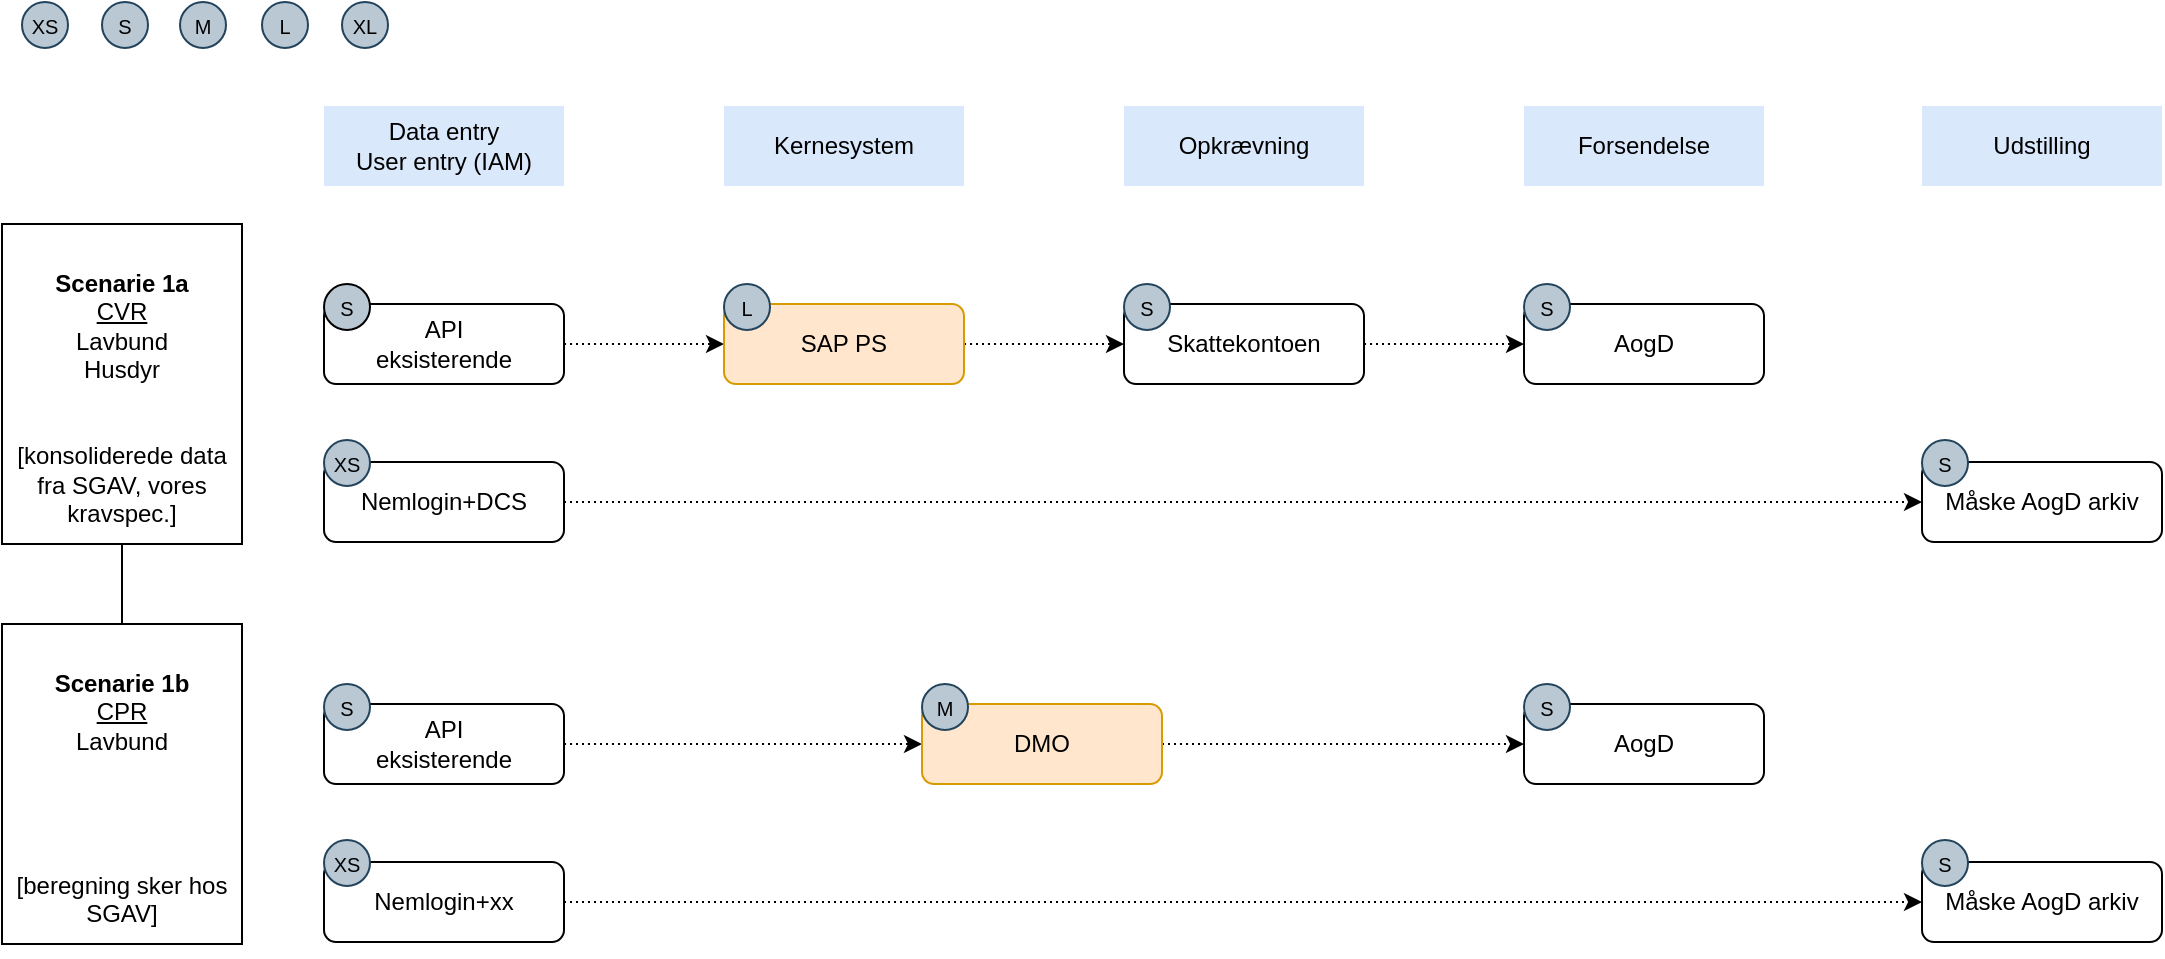 <mxfile version="26.1.1" pages="2">
  <diagram name="Page-1" id="w52jkF3-wR7kU9HDOXUC">
    <mxGraphModel dx="1434" dy="866" grid="1" gridSize="10" guides="1" tooltips="1" connect="1" arrows="1" fold="1" page="1" pageScale="1" pageWidth="1169" pageHeight="1654" math="0" shadow="0">
      <root>
        <mxCell id="0" />
        <mxCell id="1" parent="0" />
        <mxCell id="jPUYg1EqjeXe6Diemlhv-1" value="Data entry&lt;div&gt;User entry (IAM)&lt;/div&gt;" style="rounded=0;whiteSpace=wrap;html=1;fillColor=#dae8fc;strokeColor=none;shadow=0;glass=0;" vertex="1" parent="1">
          <mxGeometry x="201" y="141" width="120" height="40" as="geometry" />
        </mxCell>
        <mxCell id="jPUYg1EqjeXe6Diemlhv-2" value="Kernesystem" style="rounded=0;whiteSpace=wrap;html=1;fillColor=#dae8fc;strokeColor=none;shadow=0;glass=0;" vertex="1" parent="1">
          <mxGeometry x="401" y="141" width="120" height="40" as="geometry" />
        </mxCell>
        <mxCell id="jPUYg1EqjeXe6Diemlhv-3" value="Opkrævning" style="rounded=0;whiteSpace=wrap;html=1;fillColor=#dae8fc;strokeColor=none;shadow=0;glass=0;" vertex="1" parent="1">
          <mxGeometry x="601" y="141" width="120" height="40" as="geometry" />
        </mxCell>
        <mxCell id="jPUYg1EqjeXe6Diemlhv-4" value="Forsendelse" style="rounded=0;whiteSpace=wrap;html=1;fillColor=#dae8fc;strokeColor=none;shadow=0;glass=0;" vertex="1" parent="1">
          <mxGeometry x="801" y="141" width="120" height="40" as="geometry" />
        </mxCell>
        <mxCell id="I2_qbIUxM6kLmOSu3rbW-21" value="" style="edgeStyle=orthogonalEdgeStyle;rounded=0;orthogonalLoop=1;jettySize=auto;html=1;endArrow=none;startFill=0;" edge="1" parent="1" source="jPUYg1EqjeXe6Diemlhv-6" target="I2_qbIUxM6kLmOSu3rbW-8">
          <mxGeometry relative="1" as="geometry" />
        </mxCell>
        <mxCell id="jPUYg1EqjeXe6Diemlhv-6" value="&lt;div&gt;&lt;b&gt;&lt;br&gt;&lt;/b&gt;&lt;/div&gt;&lt;b&gt;Scenarie 1a&lt;/b&gt;&lt;div&gt;&lt;u&gt;CVR&lt;/u&gt;&lt;/div&gt;&lt;div&gt;Lavbund&lt;/div&gt;&lt;div&gt;Husdyr&lt;/div&gt;&lt;div&gt;&lt;br&gt;&lt;/div&gt;&lt;div&gt;&lt;br&gt;&lt;/div&gt;&lt;div&gt;[konsoliderede data fra SGAV, vores kravspec.]&lt;/div&gt;" style="rounded=0;whiteSpace=wrap;html=1;" vertex="1" parent="1">
          <mxGeometry x="40" y="200" width="120" height="160" as="geometry" />
        </mxCell>
        <mxCell id="I2_qbIUxM6kLmOSu3rbW-24" style="edgeStyle=orthogonalEdgeStyle;rounded=0;orthogonalLoop=1;jettySize=auto;html=1;entryX=0;entryY=0.5;entryDx=0;entryDy=0;strokeWidth=1;strokeColor=#000000;dashed=1;dashPattern=1 2;" edge="1" parent="1" source="jPUYg1EqjeXe6Diemlhv-8" target="jPUYg1EqjeXe6Diemlhv-9">
          <mxGeometry relative="1" as="geometry" />
        </mxCell>
        <mxCell id="jPUYg1EqjeXe6Diemlhv-8" value="API&lt;div&gt;eksisterende&lt;/div&gt;" style="rounded=1;whiteSpace=wrap;html=1;" vertex="1" parent="1">
          <mxGeometry x="201" y="240" width="120" height="40" as="geometry" />
        </mxCell>
        <mxCell id="I2_qbIUxM6kLmOSu3rbW-25" style="edgeStyle=orthogonalEdgeStyle;rounded=0;orthogonalLoop=1;jettySize=auto;html=1;entryX=0;entryY=0.5;entryDx=0;entryDy=0;strokeWidth=1;strokeColor=#000000;dashed=1;dashPattern=1 2;" edge="1" parent="1" source="jPUYg1EqjeXe6Diemlhv-9" target="jPUYg1EqjeXe6Diemlhv-11">
          <mxGeometry relative="1" as="geometry" />
        </mxCell>
        <mxCell id="jPUYg1EqjeXe6Diemlhv-9" value="SAP PS" style="rounded=1;whiteSpace=wrap;html=1;fillColor=#ffe6cc;strokeColor=#d79b00;" vertex="1" parent="1">
          <mxGeometry x="401" y="240" width="120" height="40" as="geometry" />
        </mxCell>
        <mxCell id="jPUYg1EqjeXe6Diemlhv-10" value="Udstilling" style="rounded=0;whiteSpace=wrap;html=1;fillColor=#dae8fc;strokeColor=none;shadow=0;glass=0;" vertex="1" parent="1">
          <mxGeometry x="1000" y="141" width="120" height="40" as="geometry" />
        </mxCell>
        <mxCell id="I2_qbIUxM6kLmOSu3rbW-26" style="edgeStyle=orthogonalEdgeStyle;rounded=0;orthogonalLoop=1;jettySize=auto;html=1;entryX=0;entryY=0.5;entryDx=0;entryDy=0;strokeWidth=1;strokeColor=#000000;dashed=1;dashPattern=1 2;" edge="1" parent="1" source="jPUYg1EqjeXe6Diemlhv-11" target="jPUYg1EqjeXe6Diemlhv-12">
          <mxGeometry relative="1" as="geometry" />
        </mxCell>
        <mxCell id="jPUYg1EqjeXe6Diemlhv-11" value="Skattekontoen" style="rounded=1;whiteSpace=wrap;html=1;" vertex="1" parent="1">
          <mxGeometry x="601" y="240" width="120" height="40" as="geometry" />
        </mxCell>
        <mxCell id="jPUYg1EqjeXe6Diemlhv-12" value="AogD" style="rounded=1;whiteSpace=wrap;html=1;" vertex="1" parent="1">
          <mxGeometry x="801" y="240" width="120" height="40" as="geometry" />
        </mxCell>
        <mxCell id="I2_qbIUxM6kLmOSu3rbW-30" style="edgeStyle=orthogonalEdgeStyle;rounded=0;orthogonalLoop=1;jettySize=auto;html=1;entryX=0;entryY=0.5;entryDx=0;entryDy=0;strokeWidth=1;strokeColor=#000000;dashed=1;dashPattern=1 2;" edge="1" parent="1" source="jPUYg1EqjeXe6Diemlhv-13" target="jPUYg1EqjeXe6Diemlhv-14">
          <mxGeometry relative="1" as="geometry" />
        </mxCell>
        <mxCell id="jPUYg1EqjeXe6Diemlhv-13" value="Nemlogin+DCS" style="rounded=1;whiteSpace=wrap;html=1;" vertex="1" parent="1">
          <mxGeometry x="201" y="319" width="120" height="40" as="geometry" />
        </mxCell>
        <mxCell id="jPUYg1EqjeXe6Diemlhv-14" value="Måske AogD arkiv" style="rounded=1;whiteSpace=wrap;html=1;" vertex="1" parent="1">
          <mxGeometry x="1000" y="319" width="120" height="40" as="geometry" />
        </mxCell>
        <mxCell id="jPUYg1EqjeXe6Diemlhv-20" value="XS" style="ellipse;whiteSpace=wrap;html=1;aspect=fixed;rotation=0;strokeColor=#23445d;gradientDirection=east;fillColor=#bac8d3;rounded=0;pointerEvents=0;fontFamily=Helvetica;fontSize=10;spacingTop=4;spacingBottom=4;spacingLeft=4;spacingRight=4;points=[];fontStyle=0;" vertex="1" parent="1">
          <mxGeometry x="50" y="89" width="23" height="23" as="geometry" />
        </mxCell>
        <mxCell id="jPUYg1EqjeXe6Diemlhv-21" value="S" style="ellipse;whiteSpace=wrap;html=1;aspect=fixed;rotation=0;strokeColor=#23445d;gradientDirection=east;fillColor=#bac8d3;rounded=0;pointerEvents=0;fontFamily=Helvetica;fontSize=10;spacingTop=4;spacingBottom=4;spacingLeft=4;spacingRight=4;points=[];fontStyle=0;" vertex="1" parent="1">
          <mxGeometry x="90" y="89" width="23" height="23" as="geometry" />
        </mxCell>
        <mxCell id="jPUYg1EqjeXe6Diemlhv-22" value="M" style="ellipse;whiteSpace=wrap;html=1;aspect=fixed;rotation=0;strokeColor=#23445d;gradientDirection=east;fillColor=#bac8d3;rounded=0;pointerEvents=0;fontFamily=Helvetica;fontSize=10;spacingTop=4;spacingBottom=4;spacingLeft=4;spacingRight=4;points=[];fontStyle=0;" vertex="1" parent="1">
          <mxGeometry x="129" y="89" width="23" height="23" as="geometry" />
        </mxCell>
        <mxCell id="jPUYg1EqjeXe6Diemlhv-25" value="L" style="ellipse;whiteSpace=wrap;html=1;aspect=fixed;rotation=0;strokeColor=#23445d;gradientDirection=east;fillColor=#bac8d3;rounded=0;pointerEvents=0;fontFamily=Helvetica;fontSize=10;spacingTop=4;spacingBottom=4;spacingLeft=4;spacingRight=4;points=[];fontStyle=0;" vertex="1" parent="1">
          <mxGeometry x="170" y="89" width="23" height="23" as="geometry" />
        </mxCell>
        <mxCell id="I2_qbIUxM6kLmOSu3rbW-1" value="XL" style="ellipse;whiteSpace=wrap;html=1;aspect=fixed;rotation=0;strokeColor=#23445d;gradientDirection=east;fillColor=#bac8d3;rounded=0;pointerEvents=0;fontFamily=Helvetica;fontSize=10;spacingTop=4;spacingBottom=4;spacingLeft=4;spacingRight=4;points=[];fontStyle=0;" vertex="1" parent="1">
          <mxGeometry x="210" y="89" width="23" height="23" as="geometry" />
        </mxCell>
        <mxCell id="I2_qbIUxM6kLmOSu3rbW-2" value="XS" style="ellipse;whiteSpace=wrap;html=1;aspect=fixed;rotation=0;strokeColor=#23445d;gradientDirection=east;fillColor=#bac8d3;rounded=0;pointerEvents=0;fontFamily=Helvetica;fontSize=10;spacingTop=4;spacingBottom=4;spacingLeft=4;spacingRight=4;points=[];fontStyle=0" vertex="1" parent="1">
          <mxGeometry x="201" y="308" width="23" height="23" as="geometry" />
        </mxCell>
        <mxCell id="I2_qbIUxM6kLmOSu3rbW-3" value="S" style="ellipse;whiteSpace=wrap;html=1;aspect=fixed;rotation=0;strokeColor=#000000;gradientDirection=east;fillColor=#bac8d3;rounded=0;pointerEvents=0;fontFamily=Helvetica;fontSize=10;spacingTop=4;spacingBottom=4;spacingLeft=4;spacingRight=4;points=[];fontStyle=0" vertex="1" parent="1">
          <mxGeometry x="201" y="230" width="23" height="23" as="geometry" />
        </mxCell>
        <mxCell id="I2_qbIUxM6kLmOSu3rbW-4" value="L" style="ellipse;whiteSpace=wrap;html=1;aspect=fixed;rotation=0;strokeColor=#23445d;gradientDirection=east;fillColor=#bac8d3;rounded=0;pointerEvents=0;fontFamily=Helvetica;fontSize=10;spacingTop=4;spacingBottom=4;spacingLeft=4;spacingRight=4;points=[];fontStyle=0" vertex="1" parent="1">
          <mxGeometry x="401" y="230" width="23" height="23" as="geometry" />
        </mxCell>
        <mxCell id="I2_qbIUxM6kLmOSu3rbW-5" value="S" style="ellipse;whiteSpace=wrap;html=1;aspect=fixed;rotation=0;strokeColor=#23445d;gradientDirection=east;fillColor=#bac8d3;rounded=0;pointerEvents=0;fontFamily=Helvetica;fontSize=10;spacingTop=4;spacingBottom=4;spacingLeft=4;spacingRight=4;points=[];fontStyle=0" vertex="1" parent="1">
          <mxGeometry x="801" y="230" width="23" height="23" as="geometry" />
        </mxCell>
        <mxCell id="I2_qbIUxM6kLmOSu3rbW-6" value="S" style="ellipse;whiteSpace=wrap;html=1;aspect=fixed;rotation=0;strokeColor=#23445d;gradientDirection=east;fillColor=#bac8d3;rounded=0;pointerEvents=0;fontFamily=Helvetica;fontSize=10;spacingTop=4;spacingBottom=4;spacingLeft=4;spacingRight=4;points=[];fontStyle=0" vertex="1" parent="1">
          <mxGeometry x="601" y="230" width="23" height="23" as="geometry" />
        </mxCell>
        <mxCell id="I2_qbIUxM6kLmOSu3rbW-7" value="S" style="ellipse;whiteSpace=wrap;html=1;aspect=fixed;rotation=0;strokeColor=#23445d;gradientDirection=east;fillColor=#bac8d3;rounded=0;pointerEvents=0;fontFamily=Helvetica;fontSize=10;spacingTop=4;spacingBottom=4;spacingLeft=4;spacingRight=4;points=[];fontStyle=0" vertex="1" parent="1">
          <mxGeometry x="1000" y="308" width="23" height="23" as="geometry" />
        </mxCell>
        <mxCell id="I2_qbIUxM6kLmOSu3rbW-8" value="&lt;div&gt;&lt;b&gt;&lt;br&gt;&lt;/b&gt;&lt;/div&gt;&lt;b&gt;&lt;div&gt;&lt;br&gt;&lt;/div&gt;Scenarie 1b&lt;/b&gt;&lt;div&gt;&lt;u&gt;CPR&lt;/u&gt;&lt;/div&gt;&lt;div&gt;Lavbund&lt;/div&gt;&lt;div&gt;&lt;br&gt;&lt;/div&gt;&lt;div&gt;&lt;br&gt;&lt;/div&gt;&lt;div&gt;&lt;br&gt;&lt;/div&gt;&lt;div&gt;&lt;br&gt;&lt;/div&gt;&lt;div&gt;[beregning sker hos SGAV]&lt;/div&gt;&lt;div&gt;&lt;br&gt;&lt;/div&gt;" style="rounded=0;whiteSpace=wrap;html=1;" vertex="1" parent="1">
          <mxGeometry x="40" y="400" width="120" height="160" as="geometry" />
        </mxCell>
        <mxCell id="I2_qbIUxM6kLmOSu3rbW-27" style="edgeStyle=orthogonalEdgeStyle;rounded=0;orthogonalLoop=1;jettySize=auto;html=1;strokeWidth=1;strokeColor=#000000;dashed=1;dashPattern=1 2;" edge="1" parent="1" source="I2_qbIUxM6kLmOSu3rbW-9" target="I2_qbIUxM6kLmOSu3rbW-11">
          <mxGeometry relative="1" as="geometry" />
        </mxCell>
        <mxCell id="I2_qbIUxM6kLmOSu3rbW-9" value="API&lt;div&gt;eksisterende&lt;/div&gt;" style="rounded=1;whiteSpace=wrap;html=1;" vertex="1" parent="1">
          <mxGeometry x="201" y="440" width="120" height="40" as="geometry" />
        </mxCell>
        <mxCell id="I2_qbIUxM6kLmOSu3rbW-28" style="edgeStyle=orthogonalEdgeStyle;rounded=0;orthogonalLoop=1;jettySize=auto;html=1;entryX=0;entryY=0.5;entryDx=0;entryDy=0;strokeWidth=1;strokeColor=#000000;dashed=1;dashPattern=1 2;" edge="1" parent="1" source="I2_qbIUxM6kLmOSu3rbW-11" target="I2_qbIUxM6kLmOSu3rbW-12">
          <mxGeometry relative="1" as="geometry" />
        </mxCell>
        <mxCell id="I2_qbIUxM6kLmOSu3rbW-11" value="DMO" style="rounded=1;whiteSpace=wrap;html=1;fillColor=#ffe6cc;strokeColor=#d79b00;" vertex="1" parent="1">
          <mxGeometry x="500" y="440" width="120" height="40" as="geometry" />
        </mxCell>
        <mxCell id="I2_qbIUxM6kLmOSu3rbW-12" value="AogD" style="rounded=1;whiteSpace=wrap;html=1;" vertex="1" parent="1">
          <mxGeometry x="801" y="440" width="120" height="40" as="geometry" />
        </mxCell>
        <mxCell id="I2_qbIUxM6kLmOSu3rbW-29" style="edgeStyle=orthogonalEdgeStyle;rounded=0;orthogonalLoop=1;jettySize=auto;html=1;entryX=0;entryY=0.5;entryDx=0;entryDy=0;strokeWidth=1;strokeColor=#000000;dashed=1;dashPattern=1 2;" edge="1" parent="1" source="I2_qbIUxM6kLmOSu3rbW-13" target="I2_qbIUxM6kLmOSu3rbW-14">
          <mxGeometry relative="1" as="geometry" />
        </mxCell>
        <mxCell id="I2_qbIUxM6kLmOSu3rbW-13" value="Nemlogin+xx" style="rounded=1;whiteSpace=wrap;html=1;" vertex="1" parent="1">
          <mxGeometry x="201" y="519" width="120" height="40" as="geometry" />
        </mxCell>
        <mxCell id="I2_qbIUxM6kLmOSu3rbW-14" value="Måske AogD arkiv" style="rounded=1;whiteSpace=wrap;html=1;" vertex="1" parent="1">
          <mxGeometry x="1000" y="519" width="120" height="40" as="geometry" />
        </mxCell>
        <mxCell id="I2_qbIUxM6kLmOSu3rbW-15" value="XS" style="ellipse;whiteSpace=wrap;html=1;aspect=fixed;rotation=0;strokeColor=#23445d;gradientDirection=east;fillColor=#bac8d3;rounded=0;pointerEvents=0;fontFamily=Helvetica;fontSize=10;spacingTop=4;spacingBottom=4;spacingLeft=4;spacingRight=4;points=[];fontStyle=0" vertex="1" parent="1">
          <mxGeometry x="201" y="508" width="23" height="23" as="geometry" />
        </mxCell>
        <mxCell id="I2_qbIUxM6kLmOSu3rbW-16" value="S" style="ellipse;whiteSpace=wrap;html=1;aspect=fixed;rotation=0;strokeColor=#23445d;gradientDirection=east;fillColor=#bac8d3;rounded=0;pointerEvents=0;fontFamily=Helvetica;fontSize=10;spacingTop=4;spacingBottom=4;spacingLeft=4;spacingRight=4;points=[];fontStyle=0" vertex="1" parent="1">
          <mxGeometry x="201" y="430" width="23" height="23" as="geometry" />
        </mxCell>
        <mxCell id="I2_qbIUxM6kLmOSu3rbW-18" value="S" style="ellipse;whiteSpace=wrap;html=1;aspect=fixed;rotation=0;strokeColor=#23445d;gradientDirection=east;fillColor=#bac8d3;rounded=0;pointerEvents=0;fontFamily=Helvetica;fontSize=10;spacingTop=4;spacingBottom=4;spacingLeft=4;spacingRight=4;points=[];fontStyle=0" vertex="1" parent="1">
          <mxGeometry x="801" y="430" width="23" height="23" as="geometry" />
        </mxCell>
        <mxCell id="I2_qbIUxM6kLmOSu3rbW-19" value="M" style="ellipse;whiteSpace=wrap;html=1;aspect=fixed;rotation=0;strokeColor=#23445d;gradientDirection=east;fillColor=#bac8d3;rounded=0;pointerEvents=0;fontFamily=Helvetica;fontSize=10;spacingTop=4;spacingBottom=4;spacingLeft=4;spacingRight=4;points=[];fontStyle=0" vertex="1" parent="1">
          <mxGeometry x="500" y="430" width="23" height="23" as="geometry" />
        </mxCell>
        <mxCell id="I2_qbIUxM6kLmOSu3rbW-20" value="S" style="ellipse;whiteSpace=wrap;html=1;aspect=fixed;rotation=0;strokeColor=#23445d;gradientDirection=east;fillColor=#bac8d3;rounded=0;pointerEvents=0;fontFamily=Helvetica;fontSize=10;spacingTop=4;spacingBottom=4;spacingLeft=4;spacingRight=4;points=[];fontStyle=0" vertex="1" parent="1">
          <mxGeometry x="1000" y="508" width="23" height="23" as="geometry" />
        </mxCell>
      </root>
    </mxGraphModel>
  </diagram>
  <diagram id="lDGCoRgxa4W9dzSs3qXx" name="Page-2">
    <mxGraphModel grid="1" page="1" gridSize="10" guides="1" tooltips="1" connect="1" arrows="1" fold="1" pageScale="1" pageWidth="1169" pageHeight="1654" math="0" shadow="0">
      <root>
        <mxCell id="0" />
        <mxCell id="1" parent="0" />
      </root>
    </mxGraphModel>
  </diagram>
</mxfile>
